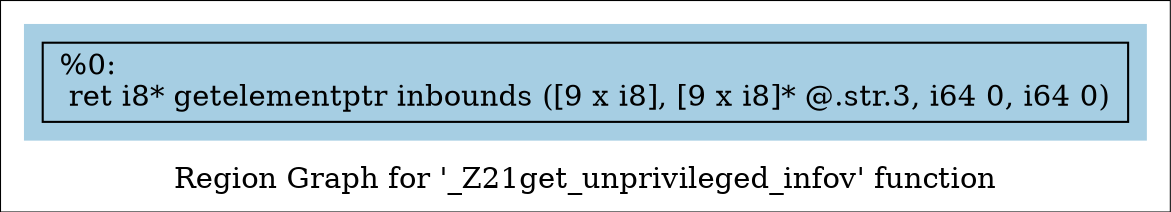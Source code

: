 digraph "Region Graph for '_Z21get_unprivileged_infov' function" {
	label="Region Graph for '_Z21get_unprivileged_infov' function";

	Node0x13da640 [shape=record,label="{%0:\l  ret i8* getelementptr inbounds ([9 x i8], [9 x i8]* @.str.3, i64 0, i64 0)\l}"];
	colorscheme = "paired12"
        subgraph cluster_0x13fcf40 {
          label = "";
          style = filled;
          color = 1
          Node0x13da640;
        }
}

